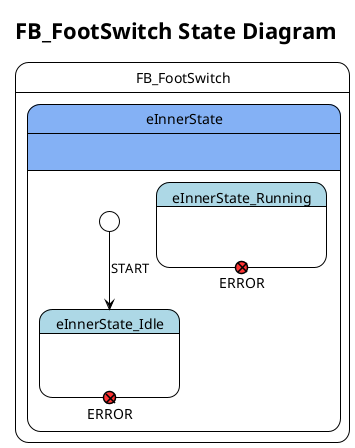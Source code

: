 @startuml State Diagram

!theme plain
'skin rose
'left to right direction
hide empty description
'!theme reddress-lightgreen
title FB_FootSwitch State Diagram



state FB_FootSwitch{

state eInnerState #84b1f5 {
	[*] --> eInnerState_Idle : START
	state eInnerState_Idle #lightblue {
state "ERROR" as eInnerState_Idle_ERROR <<exitPoint>> #ff3333
	}
	state eInnerState_Running #lightblue {
state "ERROR" as eInnerState_Running_ERROR <<exitPoint>> #ff3333
	}
	}
eInnerState : 
eInnerState : 


}

@enduml
